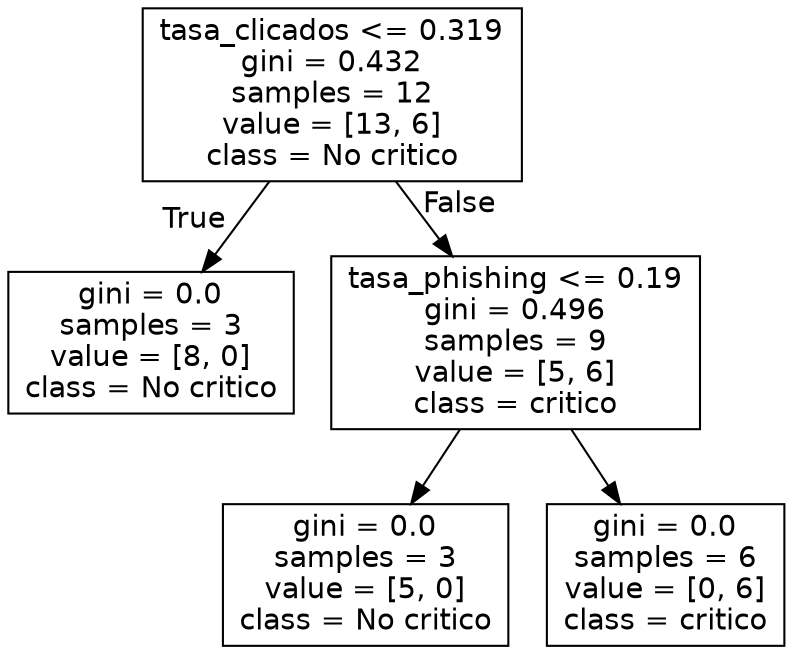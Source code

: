 digraph Tree {
node [shape=box, fontname="helvetica"] ;
edge [fontname="helvetica"] ;
0 [label="tasa_clicados <= 0.319\ngini = 0.432\nsamples = 12\nvalue = [13, 6]\nclass = No critico"] ;
1 [label="gini = 0.0\nsamples = 3\nvalue = [8, 0]\nclass = No critico"] ;
0 -> 1 [labeldistance=2.5, labelangle=45, headlabel="True"] ;
2 [label="tasa_phishing <= 0.19\ngini = 0.496\nsamples = 9\nvalue = [5, 6]\nclass = critico"] ;
0 -> 2 [labeldistance=2.5, labelangle=-45, headlabel="False"] ;
3 [label="gini = 0.0\nsamples = 3\nvalue = [5, 0]\nclass = No critico"] ;
2 -> 3 ;
4 [label="gini = 0.0\nsamples = 6\nvalue = [0, 6]\nclass = critico"] ;
2 -> 4 ;
}